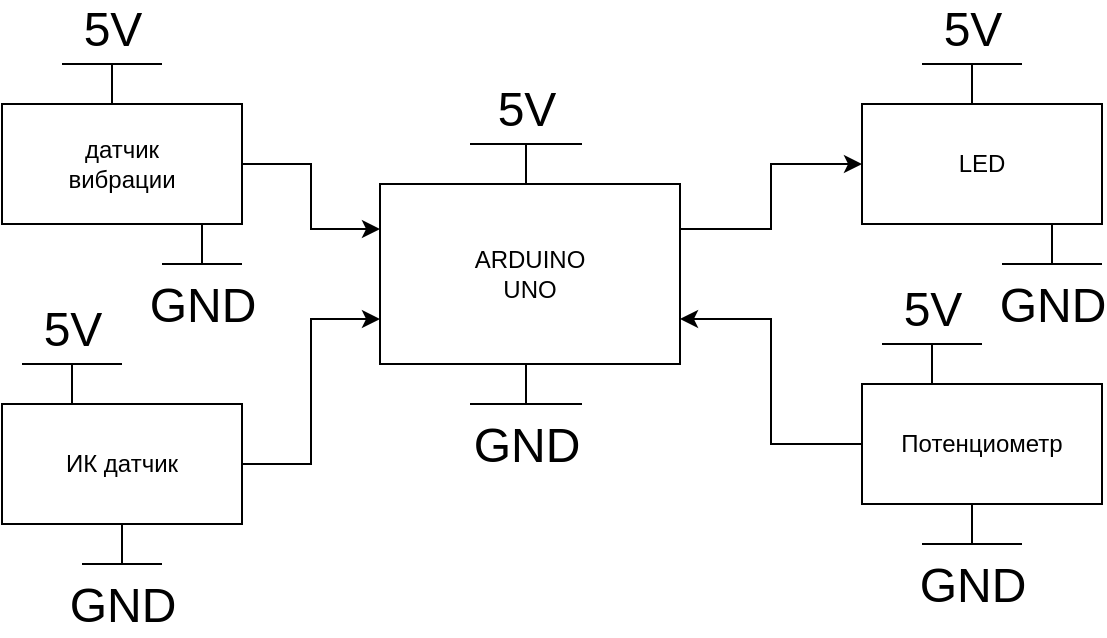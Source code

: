 <mxfile version="16.6.5" type="device"><diagram id="vZB9aJbb4cTWIMQTWum4" name="Page-1"><mxGraphModel dx="981" dy="519" grid="1" gridSize="10" guides="1" tooltips="1" connect="1" arrows="1" fold="1" page="1" pageScale="1" pageWidth="827" pageHeight="1169" math="0" shadow="0"><root><mxCell id="0"/><mxCell id="1" parent="0"/><mxCell id="I3lJbZ9gSH8H5BoV1nEw-12" style="edgeStyle=orthogonalEdgeStyle;rounded=0;orthogonalLoop=1;jettySize=auto;html=1;exitX=1;exitY=0.25;exitDx=0;exitDy=0;entryX=0;entryY=0.5;entryDx=0;entryDy=0;" edge="1" parent="1" source="UuFIkcRtGe_JVCx7PkK6-1" target="UuFIkcRtGe_JVCx7PkK6-3"><mxGeometry relative="1" as="geometry"/></mxCell><mxCell id="UuFIkcRtGe_JVCx7PkK6-1" value="" style="rounded=0;whiteSpace=wrap;html=1;" parent="1" vertex="1"><mxGeometry x="339" y="270" width="150" height="90" as="geometry"/></mxCell><mxCell id="UuFIkcRtGe_JVCx7PkK6-2" value="&lt;div&gt;ARDUINO&lt;/div&gt;&lt;div&gt;UNO&lt;br&gt;&lt;/div&gt;" style="text;html=1;strokeColor=none;fillColor=none;align=center;verticalAlign=middle;whiteSpace=wrap;rounded=0;" parent="1" vertex="1"><mxGeometry x="384" y="300" width="60" height="30" as="geometry"/></mxCell><mxCell id="UuFIkcRtGe_JVCx7PkK6-3" value="" style="rounded=0;whiteSpace=wrap;html=1;" parent="1" vertex="1"><mxGeometry x="580" y="230" width="120" height="60" as="geometry"/></mxCell><mxCell id="I3lJbZ9gSH8H5BoV1nEw-9" style="edgeStyle=orthogonalEdgeStyle;rounded=0;orthogonalLoop=1;jettySize=auto;html=1;exitX=0;exitY=0.5;exitDx=0;exitDy=0;entryX=1;entryY=0.75;entryDx=0;entryDy=0;" edge="1" parent="1" source="UuFIkcRtGe_JVCx7PkK6-4" target="UuFIkcRtGe_JVCx7PkK6-1"><mxGeometry relative="1" as="geometry"/></mxCell><mxCell id="UuFIkcRtGe_JVCx7PkK6-4" value="" style="rounded=0;whiteSpace=wrap;html=1;" parent="1" vertex="1"><mxGeometry x="580" y="370" width="120" height="60" as="geometry"/></mxCell><mxCell id="UuFIkcRtGe_JVCx7PkK6-9" value="Потенциометр" style="text;html=1;strokeColor=none;fillColor=none;align=center;verticalAlign=middle;whiteSpace=wrap;rounded=0;" parent="1" vertex="1"><mxGeometry x="610" y="385" width="60" height="30" as="geometry"/></mxCell><mxCell id="UuFIkcRtGe_JVCx7PkK6-10" value="LED" style="text;html=1;strokeColor=none;fillColor=none;align=center;verticalAlign=middle;whiteSpace=wrap;rounded=0;" parent="1" vertex="1"><mxGeometry x="610" y="245" width="60" height="30" as="geometry"/></mxCell><mxCell id="I3lJbZ9gSH8H5BoV1nEw-7" style="edgeStyle=orthogonalEdgeStyle;rounded=0;orthogonalLoop=1;jettySize=auto;html=1;exitX=1;exitY=0.5;exitDx=0;exitDy=0;entryX=0;entryY=0.25;entryDx=0;entryDy=0;" edge="1" parent="1" source="UuFIkcRtGe_JVCx7PkK6-11" target="UuFIkcRtGe_JVCx7PkK6-1"><mxGeometry relative="1" as="geometry"/></mxCell><mxCell id="UuFIkcRtGe_JVCx7PkK6-11" value="" style="rounded=0;whiteSpace=wrap;html=1;" parent="1" vertex="1"><mxGeometry x="150" y="230" width="120" height="60" as="geometry"/></mxCell><mxCell id="I3lJbZ9gSH8H5BoV1nEw-6" style="edgeStyle=orthogonalEdgeStyle;rounded=0;orthogonalLoop=1;jettySize=auto;html=1;exitX=1;exitY=0.5;exitDx=0;exitDy=0;entryX=0;entryY=0.75;entryDx=0;entryDy=0;" edge="1" parent="1" source="UuFIkcRtGe_JVCx7PkK6-12" target="UuFIkcRtGe_JVCx7PkK6-1"><mxGeometry relative="1" as="geometry"/></mxCell><mxCell id="UuFIkcRtGe_JVCx7PkK6-12" value="" style="rounded=0;whiteSpace=wrap;html=1;" parent="1" vertex="1"><mxGeometry x="150" y="380" width="120" height="60" as="geometry"/></mxCell><mxCell id="UuFIkcRtGe_JVCx7PkK6-15" value="ИК датчик" style="text;html=1;strokeColor=none;fillColor=none;align=center;verticalAlign=middle;whiteSpace=wrap;rounded=0;" parent="1" vertex="1"><mxGeometry x="160" y="395" width="100" height="30" as="geometry"/></mxCell><mxCell id="UuFIkcRtGe_JVCx7PkK6-16" value="датчик вибрации" style="text;html=1;strokeColor=none;fillColor=none;align=center;verticalAlign=middle;whiteSpace=wrap;rounded=0;" parent="1" vertex="1"><mxGeometry x="180" y="245" width="60" height="30" as="geometry"/></mxCell><mxCell id="UuFIkcRtGe_JVCx7PkK6-17" value="5V" style="verticalLabelPosition=top;verticalAlign=bottom;shape=mxgraph.electrical.signal_sources.vdd;shadow=0;dashed=0;align=center;strokeWidth=1;fontSize=24;html=1;flipV=1;" parent="1" vertex="1"><mxGeometry x="180" y="210" width="50" height="20" as="geometry"/></mxCell><mxCell id="UuFIkcRtGe_JVCx7PkK6-18" value="GND" style="pointerEvents=1;verticalLabelPosition=bottom;shadow=0;dashed=0;align=center;html=1;verticalAlign=top;shape=mxgraph.electrical.signal_sources.vss2;fontSize=24;flipV=1;" parent="1" vertex="1"><mxGeometry x="190" y="440" width="40" height="20" as="geometry"/></mxCell><mxCell id="UuFIkcRtGe_JVCx7PkK6-21" value="5V" style="verticalLabelPosition=top;verticalAlign=bottom;shape=mxgraph.electrical.signal_sources.vdd;shadow=0;dashed=0;align=center;strokeWidth=1;fontSize=24;html=1;flipV=1;" parent="1" vertex="1"><mxGeometry x="384" y="250" width="56" height="20" as="geometry"/></mxCell><mxCell id="UuFIkcRtGe_JVCx7PkK6-22" value="5V" style="verticalLabelPosition=top;verticalAlign=bottom;shape=mxgraph.electrical.signal_sources.vdd;shadow=0;dashed=0;align=center;strokeWidth=1;fontSize=24;html=1;flipV=1;" parent="1" vertex="1"><mxGeometry x="610" y="210" width="50" height="20" as="geometry"/></mxCell><mxCell id="UuFIkcRtGe_JVCx7PkK6-23" value="GND" style="pointerEvents=1;verticalLabelPosition=bottom;shadow=0;dashed=0;align=center;html=1;verticalAlign=top;shape=mxgraph.electrical.signal_sources.vss2;fontSize=24;flipV=1;" parent="1" vertex="1"><mxGeometry x="384" y="360" width="56" height="20" as="geometry"/></mxCell><mxCell id="UuFIkcRtGe_JVCx7PkK6-24" value="GND" style="pointerEvents=1;verticalLabelPosition=bottom;shadow=0;dashed=0;align=center;html=1;verticalAlign=top;shape=mxgraph.electrical.signal_sources.vss2;fontSize=24;flipV=1;" parent="1" vertex="1"><mxGeometry x="610" y="430" width="50" height="20" as="geometry"/></mxCell><mxCell id="I3lJbZ9gSH8H5BoV1nEw-4" value="5V" style="verticalLabelPosition=top;verticalAlign=bottom;shape=mxgraph.electrical.signal_sources.vdd;shadow=0;dashed=0;align=center;strokeWidth=1;fontSize=24;html=1;flipV=1;" vertex="1" parent="1"><mxGeometry x="160" y="360" width="50" height="20" as="geometry"/></mxCell><mxCell id="I3lJbZ9gSH8H5BoV1nEw-8" value="5V" style="verticalLabelPosition=top;verticalAlign=bottom;shape=mxgraph.electrical.signal_sources.vdd;shadow=0;dashed=0;align=center;strokeWidth=1;fontSize=24;html=1;flipV=1;" vertex="1" parent="1"><mxGeometry x="590" y="350" width="50" height="20" as="geometry"/></mxCell><mxCell id="I3lJbZ9gSH8H5BoV1nEw-10" value="GND" style="pointerEvents=1;verticalLabelPosition=bottom;shadow=0;dashed=0;align=center;html=1;verticalAlign=top;shape=mxgraph.electrical.signal_sources.vss2;fontSize=24;flipV=1;" vertex="1" parent="1"><mxGeometry x="230" y="290" width="40" height="20" as="geometry"/></mxCell><mxCell id="I3lJbZ9gSH8H5BoV1nEw-11" value="GND" style="pointerEvents=1;verticalLabelPosition=bottom;shadow=0;dashed=0;align=center;html=1;verticalAlign=top;shape=mxgraph.electrical.signal_sources.vss2;fontSize=24;flipV=1;" vertex="1" parent="1"><mxGeometry x="650" y="290" width="50" height="20" as="geometry"/></mxCell></root></mxGraphModel></diagram></mxfile>